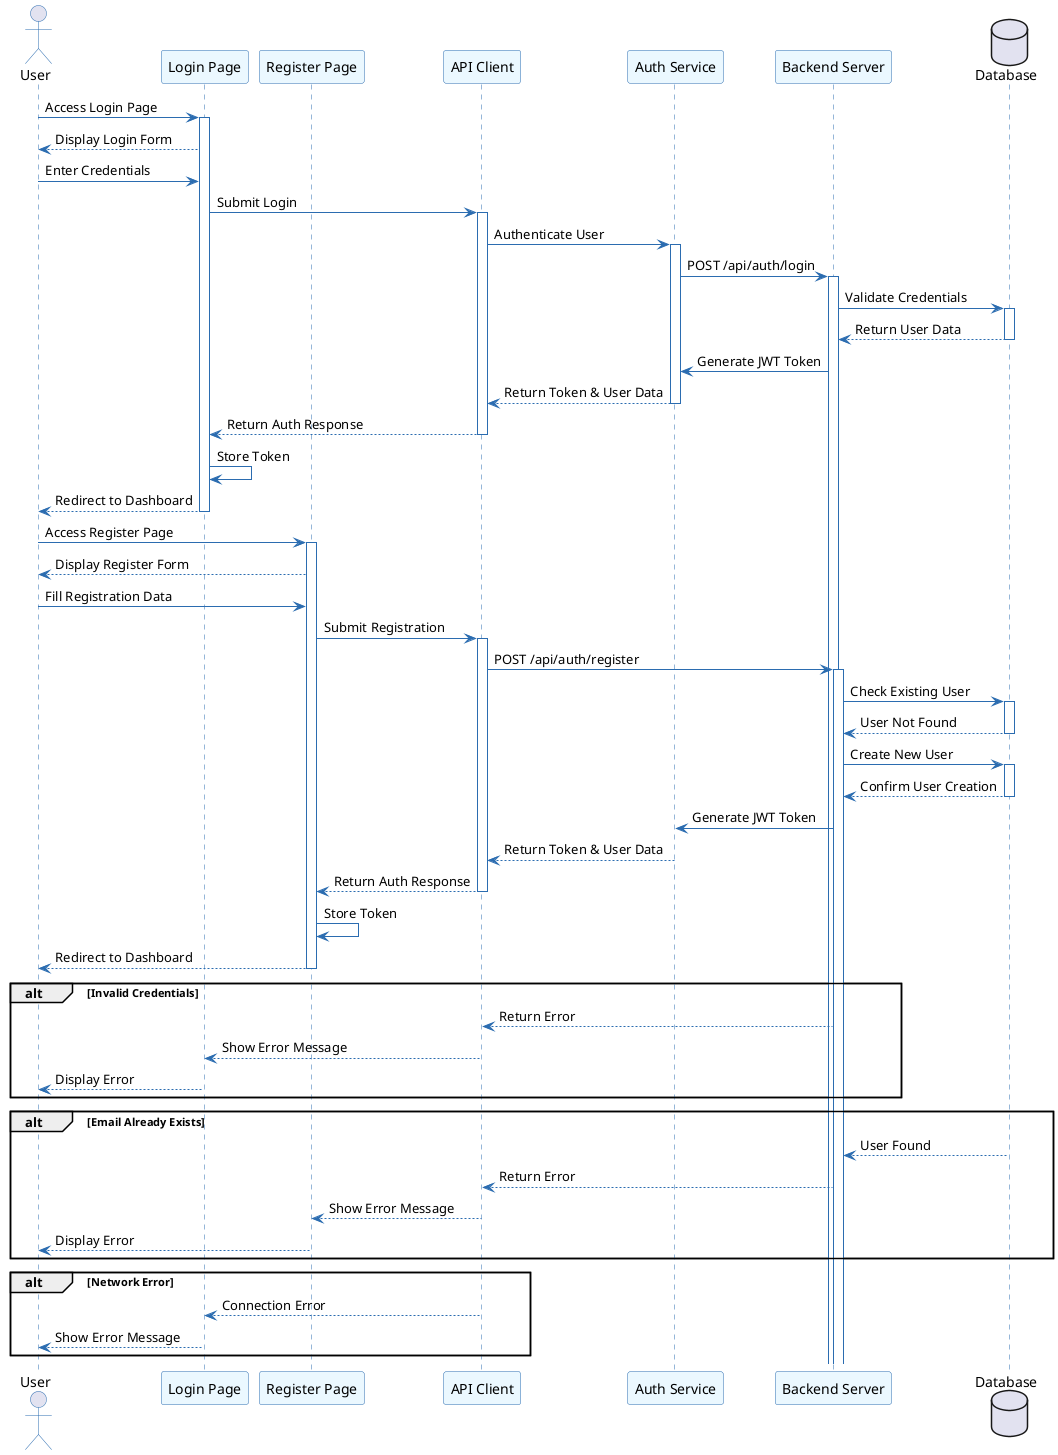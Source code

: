 @startuml Authentication User Journey

skinparam sequence {
    ArrowColor #2B6CB0
    ActorBorderColor #2B6CB0
    LifeLineBorderColor #2B6CB0
    ParticipantBorderColor #2B6CB0
    ParticipantBackgroundColor #EBF8FF
}

actor "User" as User
participant "Login Page" as LoginPage
participant "Register Page" as RegisterPage
participant "API Client" as API
participant "Auth Service" as AuthService
participant "Backend Server" as Server
database "Database" as DB

' Login Journey
User -> LoginPage: Access Login Page
activate LoginPage
LoginPage --> User: Display Login Form
User -> LoginPage: Enter Credentials
LoginPage -> API: Submit Login
activate API
API -> AuthService: Authenticate User
activate AuthService
AuthService -> Server: POST /api/auth/login
activate Server
Server -> DB: Validate Credentials
activate DB
DB --> Server: Return User Data
deactivate DB
Server -> AuthService: Generate JWT Token
AuthService --> API: Return Token & User Data
deactivate AuthService
API --> LoginPage: Return Auth Response
deactivate API
LoginPage -> LoginPage: Store Token
LoginPage --> User: Redirect to Dashboard
deactivate LoginPage

' Registration Journey
User -> RegisterPage: Access Register Page
activate RegisterPage
RegisterPage --> User: Display Register Form
User -> RegisterPage: Fill Registration Data
RegisterPage -> API: Submit Registration
activate API
API -> Server: POST /api/auth/register
activate Server
Server -> DB: Check Existing User
activate DB
DB --> Server: User Not Found
deactivate DB
Server -> DB: Create New User
activate DB
DB --> Server: Confirm User Creation
deactivate DB
Server -> AuthService: Generate JWT Token
AuthService --> API: Return Token & User Data
deactivate AuthService
API --> RegisterPage: Return Auth Response
deactivate API
RegisterPage -> RegisterPage: Store Token
RegisterPage --> User: Redirect to Dashboard
deactivate RegisterPage

' Error Scenarios
alt Invalid Credentials
    Server --> API: Return Error
    API --> LoginPage: Show Error Message
    LoginPage --> User: Display Error
end

alt Email Already Exists
    DB --> Server: User Found
    Server --> API: Return Error
    API --> RegisterPage: Show Error Message
    RegisterPage --> User: Display Error
end

alt Network Error
    API --> LoginPage: Connection Error
    LoginPage --> User: Show Error Message
end

@enduml 